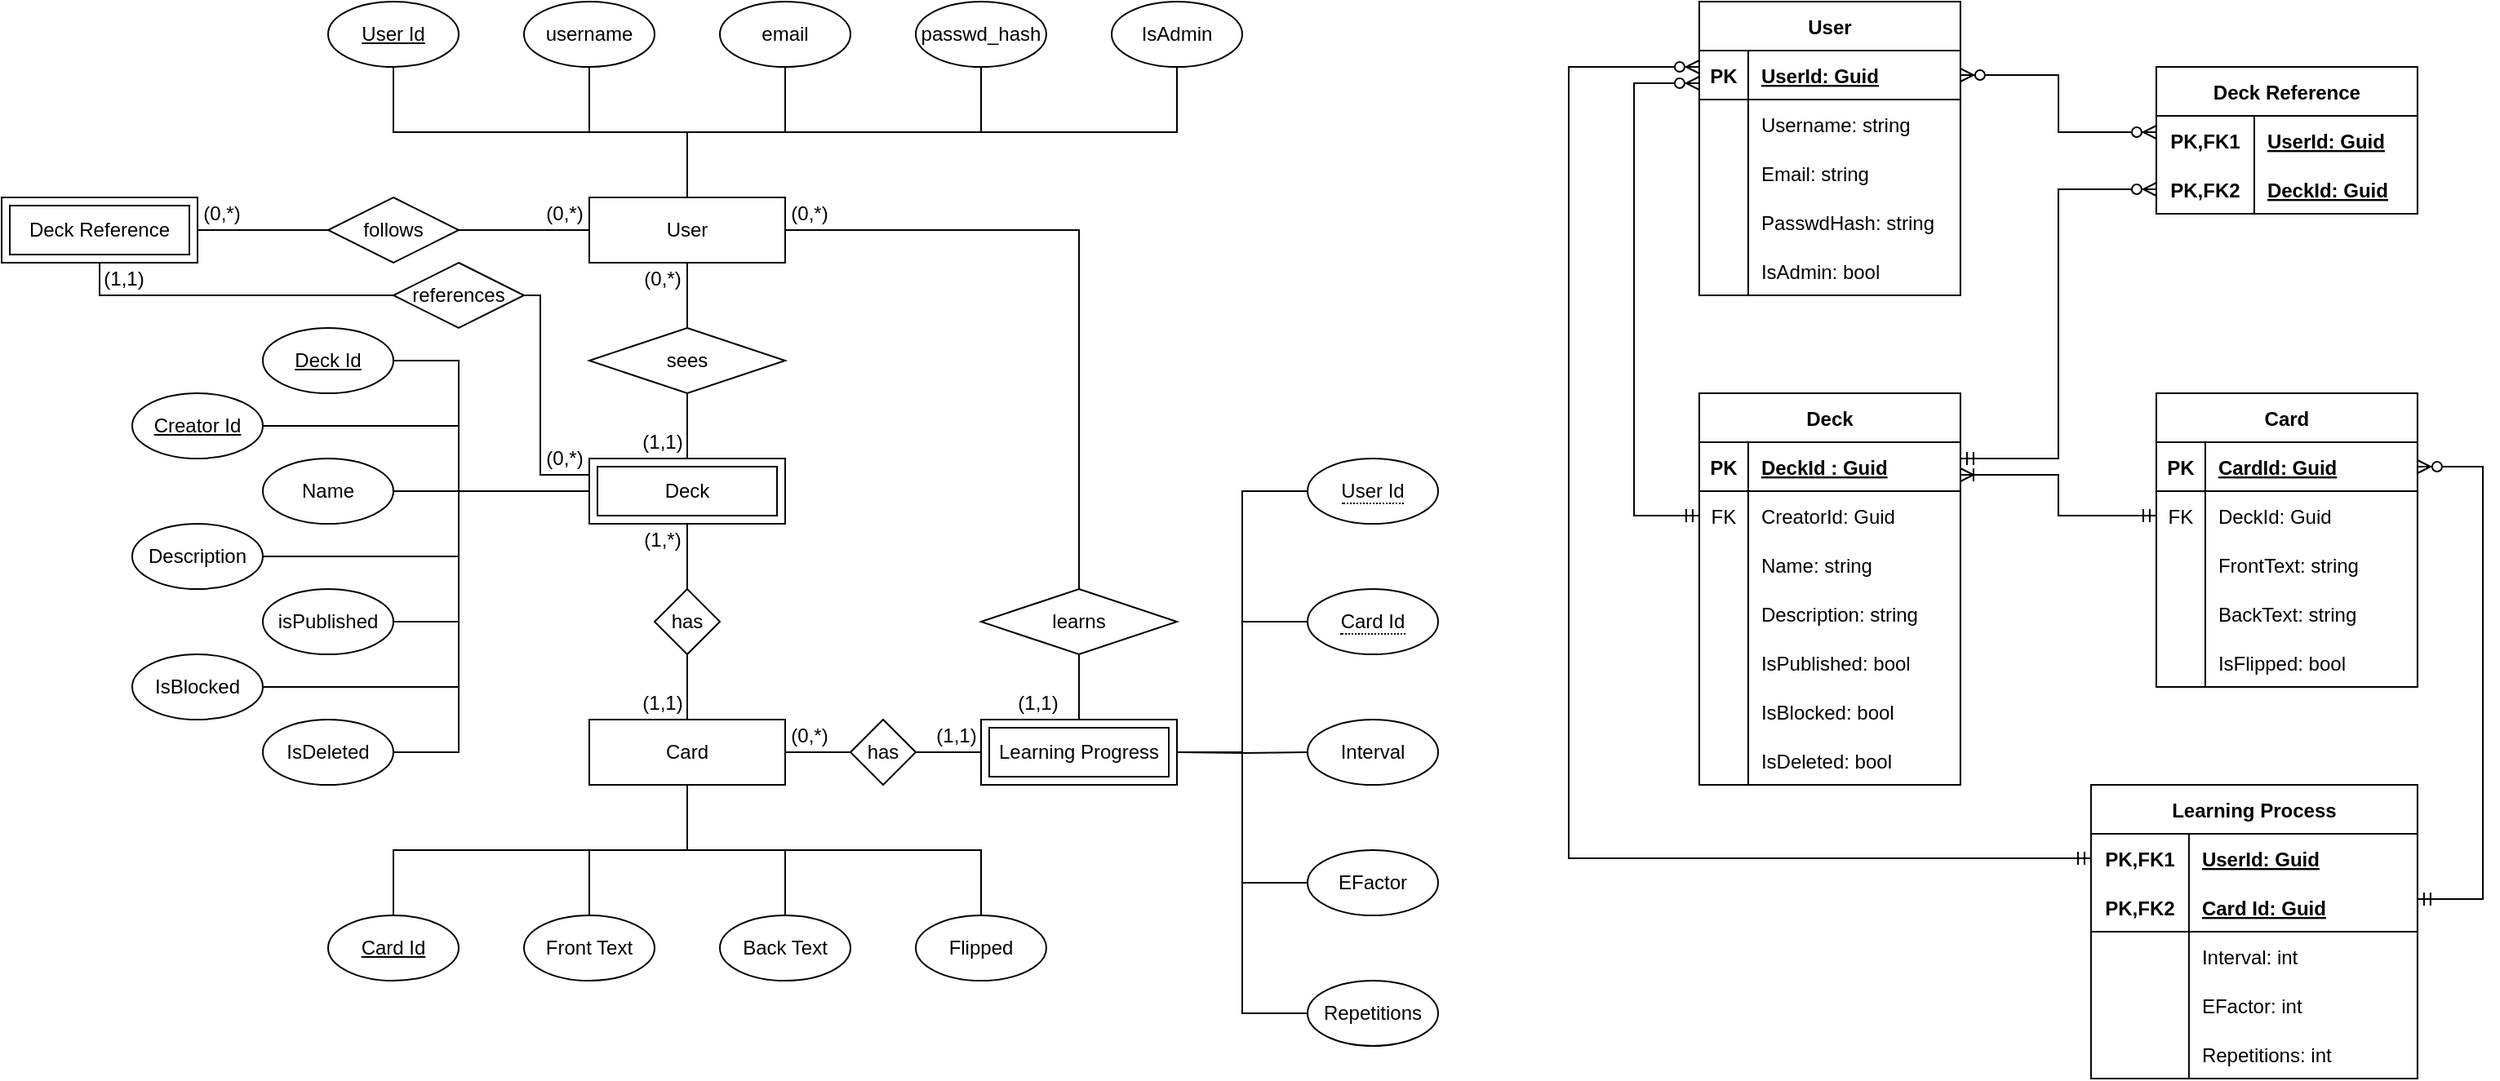 <mxfile version="20.6.0" type="device"><diagram id="tcAkkGYu1O7YQ9gtsz0S" name="Page-1"><mxGraphModel dx="1273" dy="727" grid="1" gridSize="10" guides="1" tooltips="1" connect="1" arrows="1" fold="1" page="1" pageScale="1" pageWidth="827" pageHeight="1169" math="0" shadow="0"><root><mxCell id="0"/><mxCell id="1" parent="0"/><mxCell id="dKt4ekAzlzhSQuTJ8iBE-7" style="edgeStyle=orthogonalEdgeStyle;rounded=0;orthogonalLoop=1;jettySize=auto;html=1;endArrow=none;endFill=0;" parent="1" source="dKt4ekAzlzhSQuTJ8iBE-1" target="dKt4ekAzlzhSQuTJ8iBE-3" edge="1"><mxGeometry relative="1" as="geometry"><Array as="points"><mxPoint x="460" y="120"/><mxPoint x="280" y="120"/></Array></mxGeometry></mxCell><mxCell id="dKt4ekAzlzhSQuTJ8iBE-8" style="edgeStyle=orthogonalEdgeStyle;rounded=0;orthogonalLoop=1;jettySize=auto;html=1;endArrow=none;endFill=0;" parent="1" source="dKt4ekAzlzhSQuTJ8iBE-1" target="dKt4ekAzlzhSQuTJ8iBE-4" edge="1"><mxGeometry relative="1" as="geometry"/></mxCell><mxCell id="dKt4ekAzlzhSQuTJ8iBE-9" style="edgeStyle=orthogonalEdgeStyle;rounded=0;orthogonalLoop=1;jettySize=auto;html=1;endArrow=none;endFill=0;" parent="1" source="dKt4ekAzlzhSQuTJ8iBE-1" target="dKt4ekAzlzhSQuTJ8iBE-5" edge="1"><mxGeometry relative="1" as="geometry"/></mxCell><mxCell id="dKt4ekAzlzhSQuTJ8iBE-10" style="edgeStyle=orthogonalEdgeStyle;rounded=0;orthogonalLoop=1;jettySize=auto;html=1;endArrow=none;endFill=0;" parent="1" source="dKt4ekAzlzhSQuTJ8iBE-1" target="dKt4ekAzlzhSQuTJ8iBE-6" edge="1"><mxGeometry relative="1" as="geometry"><Array as="points"><mxPoint x="460" y="120"/><mxPoint x="640" y="120"/></Array></mxGeometry></mxCell><mxCell id="dKt4ekAzlzhSQuTJ8iBE-54" style="edgeStyle=orthogonalEdgeStyle;rounded=0;orthogonalLoop=1;jettySize=auto;html=1;endArrow=none;endFill=0;" parent="1" source="dKt4ekAzlzhSQuTJ8iBE-1" target="dKt4ekAzlzhSQuTJ8iBE-53" edge="1"><mxGeometry relative="1" as="geometry"><Array as="points"><mxPoint x="460" y="120"/><mxPoint x="760" y="120"/></Array></mxGeometry></mxCell><mxCell id="dKt4ekAzlzhSQuTJ8iBE-1" value="User" style="whiteSpace=wrap;html=1;align=center;" parent="1" vertex="1"><mxGeometry x="400" y="160" width="120" height="40" as="geometry"/></mxCell><mxCell id="dKt4ekAzlzhSQuTJ8iBE-69" style="edgeStyle=orthogonalEdgeStyle;rounded=0;orthogonalLoop=1;jettySize=auto;html=1;endArrow=none;endFill=0;" parent="1" source="dKt4ekAzlzhSQuTJ8iBE-2" target="dKt4ekAzlzhSQuTJ8iBE-67" edge="1"><mxGeometry relative="1" as="geometry"/></mxCell><mxCell id="t_s9UecbeyjKKM8-hX2X-9" style="edgeStyle=orthogonalEdgeStyle;rounded=0;orthogonalLoop=1;jettySize=auto;html=1;endArrow=none;endFill=0;" edge="1" parent="1" source="dKt4ekAzlzhSQuTJ8iBE-2" target="dKt4ekAzlzhSQuTJ8iBE-19"><mxGeometry relative="1" as="geometry"><Array as="points"><mxPoint x="320" y="340"/><mxPoint x="320" y="260"/></Array></mxGeometry></mxCell><mxCell id="t_s9UecbeyjKKM8-hX2X-10" style="edgeStyle=orthogonalEdgeStyle;rounded=0;orthogonalLoop=1;jettySize=auto;html=1;endArrow=none;endFill=0;" edge="1" parent="1" source="dKt4ekAzlzhSQuTJ8iBE-2" target="t_s9UecbeyjKKM8-hX2X-1"><mxGeometry relative="1" as="geometry"><Array as="points"><mxPoint x="320" y="340"/><mxPoint x="320" y="300"/></Array></mxGeometry></mxCell><mxCell id="t_s9UecbeyjKKM8-hX2X-11" style="edgeStyle=orthogonalEdgeStyle;rounded=0;orthogonalLoop=1;jettySize=auto;html=1;endArrow=none;endFill=0;" edge="1" parent="1" source="dKt4ekAzlzhSQuTJ8iBE-2" target="dKt4ekAzlzhSQuTJ8iBE-20"><mxGeometry relative="1" as="geometry"/></mxCell><mxCell id="t_s9UecbeyjKKM8-hX2X-12" style="edgeStyle=orthogonalEdgeStyle;rounded=0;orthogonalLoop=1;jettySize=auto;html=1;endArrow=none;endFill=0;" edge="1" parent="1" source="dKt4ekAzlzhSQuTJ8iBE-2" target="dKt4ekAzlzhSQuTJ8iBE-21"><mxGeometry relative="1" as="geometry"><Array as="points"><mxPoint x="320" y="340"/><mxPoint x="320" y="380"/></Array></mxGeometry></mxCell><mxCell id="t_s9UecbeyjKKM8-hX2X-13" style="edgeStyle=orthogonalEdgeStyle;rounded=0;orthogonalLoop=1;jettySize=auto;html=1;endArrow=none;endFill=0;" edge="1" parent="1" source="dKt4ekAzlzhSQuTJ8iBE-2" target="dKt4ekAzlzhSQuTJ8iBE-56"><mxGeometry relative="1" as="geometry"><Array as="points"><mxPoint x="320" y="340"/><mxPoint x="320" y="420"/></Array></mxGeometry></mxCell><mxCell id="t_s9UecbeyjKKM8-hX2X-14" style="edgeStyle=orthogonalEdgeStyle;rounded=0;orthogonalLoop=1;jettySize=auto;html=1;endArrow=none;endFill=0;" edge="1" parent="1" source="dKt4ekAzlzhSQuTJ8iBE-2" target="raeQXTFSqT2g20ObODjO-2"><mxGeometry relative="1" as="geometry"><Array as="points"><mxPoint x="320" y="340"/><mxPoint x="320" y="500"/></Array></mxGeometry></mxCell><mxCell id="t_s9UecbeyjKKM8-hX2X-15" style="edgeStyle=orthogonalEdgeStyle;rounded=0;orthogonalLoop=1;jettySize=auto;html=1;endArrow=none;endFill=0;" edge="1" parent="1" source="dKt4ekAzlzhSQuTJ8iBE-2" target="dKt4ekAzlzhSQuTJ8iBE-78"><mxGeometry relative="1" as="geometry"><Array as="points"><mxPoint x="320" y="340"/><mxPoint x="320" y="460"/></Array></mxGeometry></mxCell><mxCell id="t_s9UecbeyjKKM8-hX2X-18" style="rounded=0;orthogonalLoop=1;jettySize=auto;html=1;endArrow=none;endFill=0;" edge="1" parent="1" source="dKt4ekAzlzhSQuTJ8iBE-2" target="t_s9UecbeyjKKM8-hX2X-16"><mxGeometry relative="1" as="geometry"><Array as="points"><mxPoint x="400" y="330"/><mxPoint x="370" y="330"/><mxPoint x="370" y="220"/><mxPoint x="360" y="220"/></Array></mxGeometry></mxCell><mxCell id="dKt4ekAzlzhSQuTJ8iBE-2" value="Deck" style="shape=ext;margin=3;double=1;whiteSpace=wrap;html=1;align=center;" parent="1" vertex="1"><mxGeometry x="400" y="320" width="120" height="40" as="geometry"/></mxCell><mxCell id="dKt4ekAzlzhSQuTJ8iBE-3" value="User Id" style="ellipse;whiteSpace=wrap;html=1;align=center;fontStyle=4;" parent="1" vertex="1"><mxGeometry x="240" y="40" width="80" height="40" as="geometry"/></mxCell><mxCell id="dKt4ekAzlzhSQuTJ8iBE-4" value="username" style="ellipse;whiteSpace=wrap;html=1;align=center;" parent="1" vertex="1"><mxGeometry x="360" y="40" width="80" height="40" as="geometry"/></mxCell><mxCell id="dKt4ekAzlzhSQuTJ8iBE-5" value="email" style="ellipse;whiteSpace=wrap;html=1;align=center;" parent="1" vertex="1"><mxGeometry x="480" y="40" width="80" height="40" as="geometry"/></mxCell><mxCell id="dKt4ekAzlzhSQuTJ8iBE-6" value="passwd_hash" style="ellipse;whiteSpace=wrap;html=1;align=center;" parent="1" vertex="1"><mxGeometry x="600" y="40" width="80" height="40" as="geometry"/></mxCell><mxCell id="dKt4ekAzlzhSQuTJ8iBE-12" value="(0,*)" style="text;html=1;strokeColor=none;fillColor=none;align=center;verticalAlign=middle;whiteSpace=wrap;rounded=0;" parent="1" vertex="1"><mxGeometry x="430" y="200" width="30" height="20" as="geometry"/></mxCell><mxCell id="dKt4ekAzlzhSQuTJ8iBE-13" value="(1,1)" style="text;html=1;strokeColor=none;fillColor=none;align=center;verticalAlign=middle;whiteSpace=wrap;rounded=0;" parent="1" vertex="1"><mxGeometry x="430" y="300" width="30" height="20" as="geometry"/></mxCell><mxCell id="dKt4ekAzlzhSQuTJ8iBE-34" style="edgeStyle=orthogonalEdgeStyle;rounded=0;orthogonalLoop=1;jettySize=auto;html=1;endArrow=none;endFill=0;" parent="1" source="dKt4ekAzlzhSQuTJ8iBE-14" target="dKt4ekAzlzhSQuTJ8iBE-33" edge="1"><mxGeometry relative="1" as="geometry"><Array as="points"><mxPoint x="460" y="560"/><mxPoint x="280" y="560"/></Array></mxGeometry></mxCell><mxCell id="dKt4ekAzlzhSQuTJ8iBE-38" style="edgeStyle=orthogonalEdgeStyle;rounded=0;orthogonalLoop=1;jettySize=auto;html=1;endArrow=none;endFill=0;" parent="1" source="dKt4ekAzlzhSQuTJ8iBE-14" target="dKt4ekAzlzhSQuTJ8iBE-35" edge="1"><mxGeometry relative="1" as="geometry"/></mxCell><mxCell id="dKt4ekAzlzhSQuTJ8iBE-39" style="edgeStyle=orthogonalEdgeStyle;rounded=0;orthogonalLoop=1;jettySize=auto;html=1;endArrow=none;endFill=0;" parent="1" source="dKt4ekAzlzhSQuTJ8iBE-14" target="dKt4ekAzlzhSQuTJ8iBE-36" edge="1"><mxGeometry relative="1" as="geometry"/></mxCell><mxCell id="dKt4ekAzlzhSQuTJ8iBE-40" style="edgeStyle=orthogonalEdgeStyle;rounded=0;orthogonalLoop=1;jettySize=auto;html=1;endArrow=none;endFill=0;" parent="1" source="dKt4ekAzlzhSQuTJ8iBE-14" target="dKt4ekAzlzhSQuTJ8iBE-37" edge="1"><mxGeometry relative="1" as="geometry"><Array as="points"><mxPoint x="460" y="560"/><mxPoint x="640" y="560"/></Array></mxGeometry></mxCell><mxCell id="dKt4ekAzlzhSQuTJ8iBE-68" style="edgeStyle=orthogonalEdgeStyle;rounded=0;orthogonalLoop=1;jettySize=auto;html=1;endArrow=none;endFill=0;" parent="1" source="dKt4ekAzlzhSQuTJ8iBE-14" target="dKt4ekAzlzhSQuTJ8iBE-67" edge="1"><mxGeometry relative="1" as="geometry"/></mxCell><mxCell id="dKt4ekAzlzhSQuTJ8iBE-14" value="Card" style="whiteSpace=wrap;html=1;align=center;" parent="1" vertex="1"><mxGeometry x="400" y="480" width="120" height="40" as="geometry"/></mxCell><mxCell id="dKt4ekAzlzhSQuTJ8iBE-17" value="(1,1)" style="text;html=1;strokeColor=none;fillColor=none;align=center;verticalAlign=middle;whiteSpace=wrap;rounded=0;" parent="1" vertex="1"><mxGeometry x="430" y="460" width="30" height="20" as="geometry"/></mxCell><mxCell id="dKt4ekAzlzhSQuTJ8iBE-18" value="(1,*)" style="text;html=1;strokeColor=none;fillColor=none;align=center;verticalAlign=middle;whiteSpace=wrap;rounded=0;" parent="1" vertex="1"><mxGeometry x="430" y="360" width="30" height="20" as="geometry"/></mxCell><mxCell id="dKt4ekAzlzhSQuTJ8iBE-19" value="Deck Id" style="ellipse;whiteSpace=wrap;html=1;align=center;fontStyle=4;" parent="1" vertex="1"><mxGeometry x="200" y="240" width="80" height="40" as="geometry"/></mxCell><mxCell id="dKt4ekAzlzhSQuTJ8iBE-20" value="Name" style="ellipse;whiteSpace=wrap;html=1;align=center;" parent="1" vertex="1"><mxGeometry x="200" y="320" width="80" height="40" as="geometry"/></mxCell><mxCell id="dKt4ekAzlzhSQuTJ8iBE-21" value="Description" style="ellipse;whiteSpace=wrap;html=1;align=center;" parent="1" vertex="1"><mxGeometry x="120" y="360" width="80" height="40" as="geometry"/></mxCell><mxCell id="dKt4ekAzlzhSQuTJ8iBE-48" style="edgeStyle=orthogonalEdgeStyle;rounded=0;orthogonalLoop=1;jettySize=auto;html=1;endArrow=none;endFill=0;" parent="1" target="dKt4ekAzlzhSQuTJ8iBE-47" edge="1"><mxGeometry relative="1" as="geometry"><Array as="points"><mxPoint x="800" y="500"/><mxPoint x="800" y="660"/></Array><mxPoint x="760" y="500" as="sourcePoint"/></mxGeometry></mxCell><mxCell id="dKt4ekAzlzhSQuTJ8iBE-49" style="edgeStyle=orthogonalEdgeStyle;rounded=0;orthogonalLoop=1;jettySize=auto;html=1;endArrow=none;endFill=0;" parent="1" target="dKt4ekAzlzhSQuTJ8iBE-46" edge="1"><mxGeometry relative="1" as="geometry"><Array as="points"><mxPoint x="800" y="500"/><mxPoint x="800" y="580"/></Array><mxPoint x="760" y="500" as="sourcePoint"/></mxGeometry></mxCell><mxCell id="dKt4ekAzlzhSQuTJ8iBE-50" style="edgeStyle=orthogonalEdgeStyle;rounded=0;orthogonalLoop=1;jettySize=auto;html=1;endArrow=none;endFill=0;" parent="1" target="dKt4ekAzlzhSQuTJ8iBE-45" edge="1"><mxGeometry relative="1" as="geometry"><mxPoint x="760" y="500" as="sourcePoint"/></mxGeometry></mxCell><mxCell id="dKt4ekAzlzhSQuTJ8iBE-51" style="edgeStyle=orthogonalEdgeStyle;rounded=0;orthogonalLoop=1;jettySize=auto;html=1;endArrow=none;endFill=0;" parent="1" target="dKt4ekAzlzhSQuTJ8iBE-44" edge="1"><mxGeometry relative="1" as="geometry"><Array as="points"><mxPoint x="800" y="500"/><mxPoint x="800" y="420"/></Array><mxPoint x="760" y="500" as="sourcePoint"/></mxGeometry></mxCell><mxCell id="dKt4ekAzlzhSQuTJ8iBE-52" style="edgeStyle=orthogonalEdgeStyle;rounded=0;orthogonalLoop=1;jettySize=auto;html=1;endArrow=none;endFill=0;" parent="1" source="dKt4ekAzlzhSQuTJ8iBE-27" target="dKt4ekAzlzhSQuTJ8iBE-43" edge="1"><mxGeometry relative="1" as="geometry"><Array as="points"><mxPoint x="800" y="500"/><mxPoint x="800" y="340"/></Array><mxPoint x="760" y="500" as="sourcePoint"/></mxGeometry></mxCell><mxCell id="dKt4ekAzlzhSQuTJ8iBE-87" style="edgeStyle=orthogonalEdgeStyle;rounded=0;orthogonalLoop=1;jettySize=auto;html=1;fontSize=9;endArrow=none;endFill=0;" parent="1" source="dKt4ekAzlzhSQuTJ8iBE-27" target="dKt4ekAzlzhSQuTJ8iBE-86" edge="1"><mxGeometry relative="1" as="geometry"/></mxCell><mxCell id="dKt4ekAzlzhSQuTJ8iBE-27" value="Learning Progress" style="shape=ext;margin=3;double=1;whiteSpace=wrap;html=1;align=center;" parent="1" vertex="1"><mxGeometry x="640" y="480" width="120" height="40" as="geometry"/></mxCell><mxCell id="dKt4ekAzlzhSQuTJ8iBE-30" value="(0,*)" style="text;html=1;strokeColor=none;fillColor=none;align=center;verticalAlign=middle;whiteSpace=wrap;rounded=0;" parent="1" vertex="1"><mxGeometry x="520" y="480" width="30" height="20" as="geometry"/></mxCell><mxCell id="dKt4ekAzlzhSQuTJ8iBE-32" value="(1,1)" style="text;html=1;strokeColor=none;fillColor=none;align=center;verticalAlign=middle;whiteSpace=wrap;rounded=0;" parent="1" vertex="1"><mxGeometry x="610" y="480" width="30" height="20" as="geometry"/></mxCell><mxCell id="dKt4ekAzlzhSQuTJ8iBE-33" value="Card Id" style="ellipse;whiteSpace=wrap;html=1;align=center;fontStyle=4;" parent="1" vertex="1"><mxGeometry x="240" y="600" width="80" height="40" as="geometry"/></mxCell><mxCell id="dKt4ekAzlzhSQuTJ8iBE-35" value="Front Text" style="ellipse;whiteSpace=wrap;html=1;align=center;" parent="1" vertex="1"><mxGeometry x="360" y="600" width="80" height="40" as="geometry"/></mxCell><mxCell id="dKt4ekAzlzhSQuTJ8iBE-36" value="Back Text" style="ellipse;whiteSpace=wrap;html=1;align=center;" parent="1" vertex="1"><mxGeometry x="480" y="600" width="80" height="40" as="geometry"/></mxCell><mxCell id="dKt4ekAzlzhSQuTJ8iBE-37" value="Flipped" style="ellipse;whiteSpace=wrap;html=1;align=center;" parent="1" vertex="1"><mxGeometry x="600" y="600" width="80" height="40" as="geometry"/></mxCell><mxCell id="dKt4ekAzlzhSQuTJ8iBE-43" value="&lt;span style=&quot;border-bottom: 1px dotted&quot;&gt;User Id&lt;/span&gt;" style="ellipse;whiteSpace=wrap;html=1;align=center;" parent="1" vertex="1"><mxGeometry x="840" y="320" width="80" height="40" as="geometry"/></mxCell><mxCell id="dKt4ekAzlzhSQuTJ8iBE-44" value="&lt;span style=&quot;border-bottom: 1px dotted&quot;&gt;Card Id&lt;/span&gt;" style="ellipse;whiteSpace=wrap;html=1;align=center;" parent="1" vertex="1"><mxGeometry x="840" y="400" width="80" height="40" as="geometry"/></mxCell><mxCell id="dKt4ekAzlzhSQuTJ8iBE-45" value="Interval" style="ellipse;whiteSpace=wrap;html=1;align=center;" parent="1" vertex="1"><mxGeometry x="840" y="480" width="80" height="40" as="geometry"/></mxCell><mxCell id="dKt4ekAzlzhSQuTJ8iBE-46" value="EFactor" style="ellipse;whiteSpace=wrap;html=1;align=center;" parent="1" vertex="1"><mxGeometry x="840" y="560" width="80" height="40" as="geometry"/></mxCell><mxCell id="dKt4ekAzlzhSQuTJ8iBE-47" value="Repetitions" style="ellipse;whiteSpace=wrap;html=1;align=center;" parent="1" vertex="1"><mxGeometry x="840" y="640" width="80" height="40" as="geometry"/></mxCell><mxCell id="dKt4ekAzlzhSQuTJ8iBE-53" value="IsAdmin" style="ellipse;whiteSpace=wrap;html=1;align=center;" parent="1" vertex="1"><mxGeometry x="720" y="40" width="80" height="40" as="geometry"/></mxCell><mxCell id="dKt4ekAzlzhSQuTJ8iBE-56" value="isPublished" style="ellipse;whiteSpace=wrap;html=1;align=center;" parent="1" vertex="1"><mxGeometry x="200" y="400" width="80" height="40" as="geometry"/></mxCell><mxCell id="dKt4ekAzlzhSQuTJ8iBE-67" value="has" style="shape=rhombus;perimeter=rhombusPerimeter;whiteSpace=wrap;html=1;align=center;" parent="1" vertex="1"><mxGeometry x="440" y="400" width="40" height="40" as="geometry"/></mxCell><mxCell id="dKt4ekAzlzhSQuTJ8iBE-72" style="edgeStyle=orthogonalEdgeStyle;rounded=0;orthogonalLoop=1;jettySize=auto;html=1;endArrow=none;endFill=0;" parent="1" source="dKt4ekAzlzhSQuTJ8iBE-1" target="dKt4ekAzlzhSQuTJ8iBE-74" edge="1"><mxGeometry relative="1" as="geometry"><mxPoint x="460" y="200" as="sourcePoint"/></mxGeometry></mxCell><mxCell id="dKt4ekAzlzhSQuTJ8iBE-73" style="edgeStyle=orthogonalEdgeStyle;rounded=0;orthogonalLoop=1;jettySize=auto;html=1;endArrow=none;endFill=0;" parent="1" source="dKt4ekAzlzhSQuTJ8iBE-2" target="dKt4ekAzlzhSQuTJ8iBE-74" edge="1"><mxGeometry relative="1" as="geometry"><mxPoint x="460" y="320" as="sourcePoint"/></mxGeometry></mxCell><mxCell id="dKt4ekAzlzhSQuTJ8iBE-74" value="sees" style="shape=rhombus;perimeter=rhombusPerimeter;whiteSpace=wrap;html=1;align=center;" parent="1" vertex="1"><mxGeometry x="400" y="240" width="120" height="40" as="geometry"/></mxCell><mxCell id="dKt4ekAzlzhSQuTJ8iBE-76" style="edgeStyle=orthogonalEdgeStyle;rounded=0;orthogonalLoop=1;jettySize=auto;html=1;endArrow=none;endFill=0;" parent="1" source="dKt4ekAzlzhSQuTJ8iBE-75" target="dKt4ekAzlzhSQuTJ8iBE-27" edge="1"><mxGeometry relative="1" as="geometry"/></mxCell><mxCell id="dKt4ekAzlzhSQuTJ8iBE-77" style="edgeStyle=orthogonalEdgeStyle;rounded=0;orthogonalLoop=1;jettySize=auto;html=1;endArrow=none;endFill=0;" parent="1" source="dKt4ekAzlzhSQuTJ8iBE-75" target="dKt4ekAzlzhSQuTJ8iBE-14" edge="1"><mxGeometry relative="1" as="geometry"/></mxCell><mxCell id="t_s9UecbeyjKKM8-hX2X-163" value="" style="edgeStyle=orthogonalEdgeStyle;rounded=0;jumpStyle=arc;orthogonalLoop=1;jettySize=auto;html=1;endArrow=none;endFill=0;" edge="1" parent="1" source="dKt4ekAzlzhSQuTJ8iBE-75" target="dKt4ekAzlzhSQuTJ8iBE-14"><mxGeometry relative="1" as="geometry"/></mxCell><mxCell id="dKt4ekAzlzhSQuTJ8iBE-75" value="has" style="shape=rhombus;perimeter=rhombusPerimeter;whiteSpace=wrap;html=1;align=center;" parent="1" vertex="1"><mxGeometry x="560" y="480" width="40" height="40" as="geometry"/></mxCell><mxCell id="dKt4ekAzlzhSQuTJ8iBE-78" value="IsBlocked" style="ellipse;whiteSpace=wrap;html=1;align=center;" parent="1" vertex="1"><mxGeometry x="120" y="440" width="80" height="40" as="geometry"/></mxCell><mxCell id="dKt4ekAzlzhSQuTJ8iBE-88" style="edgeStyle=orthogonalEdgeStyle;rounded=0;orthogonalLoop=1;jettySize=auto;html=1;fontSize=9;endArrow=none;endFill=0;" parent="1" source="dKt4ekAzlzhSQuTJ8iBE-86" target="dKt4ekAzlzhSQuTJ8iBE-1" edge="1"><mxGeometry relative="1" as="geometry"><Array as="points"><mxPoint x="700" y="180"/></Array></mxGeometry></mxCell><mxCell id="dKt4ekAzlzhSQuTJ8iBE-86" value="learns" style="shape=rhombus;perimeter=rhombusPerimeter;whiteSpace=wrap;html=1;align=center;" parent="1" vertex="1"><mxGeometry x="640" y="400" width="120" height="40" as="geometry"/></mxCell><mxCell id="dKt4ekAzlzhSQuTJ8iBE-89" value="(1,1)" style="text;html=1;strokeColor=none;fillColor=none;align=center;verticalAlign=middle;whiteSpace=wrap;rounded=0;" parent="1" vertex="1"><mxGeometry x="660" y="460" width="30" height="20" as="geometry"/></mxCell><mxCell id="dKt4ekAzlzhSQuTJ8iBE-90" value="(0,*)" style="text;html=1;strokeColor=none;fillColor=none;align=center;verticalAlign=middle;whiteSpace=wrap;rounded=0;" parent="1" vertex="1"><mxGeometry x="520" y="160" width="30" height="20" as="geometry"/></mxCell><mxCell id="t_s9UecbeyjKKM8-hX2X-5" style="edgeStyle=none;rounded=0;orthogonalLoop=1;jettySize=auto;html=1;endArrow=none;endFill=0;" edge="1" parent="1" source="raeQXTFSqT2g20ObODjO-4" target="t_s9UecbeyjKKM8-hX2X-4"><mxGeometry relative="1" as="geometry"/></mxCell><mxCell id="t_s9UecbeyjKKM8-hX2X-17" style="edgeStyle=orthogonalEdgeStyle;rounded=0;orthogonalLoop=1;jettySize=auto;html=1;endArrow=none;endFill=0;" edge="1" parent="1" source="raeQXTFSqT2g20ObODjO-4" target="t_s9UecbeyjKKM8-hX2X-16"><mxGeometry relative="1" as="geometry"><Array as="points"><mxPoint x="100" y="220"/></Array></mxGeometry></mxCell><mxCell id="raeQXTFSqT2g20ObODjO-4" value="Deck Reference" style="shape=ext;margin=3;double=1;whiteSpace=wrap;html=1;align=center;" parent="1" vertex="1"><mxGeometry x="40" y="160" width="120" height="40" as="geometry"/></mxCell><mxCell id="t_s9UecbeyjKKM8-hX2X-1" value="Creator Id" style="ellipse;whiteSpace=wrap;html=1;align=center;fontStyle=4;" vertex="1" parent="1"><mxGeometry x="120" y="280" width="80" height="40" as="geometry"/></mxCell><mxCell id="raeQXTFSqT2g20ObODjO-2" value="IsDeleted" style="ellipse;whiteSpace=wrap;html=1;align=center;" parent="1" vertex="1"><mxGeometry x="200" y="480" width="80" height="40" as="geometry"/></mxCell><mxCell id="t_s9UecbeyjKKM8-hX2X-6" style="edgeStyle=none;rounded=0;orthogonalLoop=1;jettySize=auto;html=1;endArrow=none;endFill=0;" edge="1" parent="1" source="t_s9UecbeyjKKM8-hX2X-4" target="dKt4ekAzlzhSQuTJ8iBE-1"><mxGeometry relative="1" as="geometry"/></mxCell><mxCell id="t_s9UecbeyjKKM8-hX2X-4" value="follows" style="shape=rhombus;perimeter=rhombusPerimeter;whiteSpace=wrap;html=1;align=center;" vertex="1" parent="1"><mxGeometry x="240" y="160" width="80" height="40" as="geometry"/></mxCell><mxCell id="t_s9UecbeyjKKM8-hX2X-7" value="(0,*)" style="text;html=1;strokeColor=none;fillColor=none;align=center;verticalAlign=middle;whiteSpace=wrap;rounded=0;" vertex="1" parent="1"><mxGeometry x="370" y="160" width="30" height="20" as="geometry"/></mxCell><mxCell id="t_s9UecbeyjKKM8-hX2X-8" value="(0,*)" style="text;html=1;strokeColor=none;fillColor=none;align=center;verticalAlign=middle;whiteSpace=wrap;rounded=0;" vertex="1" parent="1"><mxGeometry x="160" y="160" width="30" height="20" as="geometry"/></mxCell><mxCell id="t_s9UecbeyjKKM8-hX2X-16" value="references" style="shape=rhombus;perimeter=rhombusPerimeter;whiteSpace=wrap;html=1;align=center;" vertex="1" parent="1"><mxGeometry x="280" y="200" width="80" height="40" as="geometry"/></mxCell><mxCell id="t_s9UecbeyjKKM8-hX2X-20" value="(1,1)" style="text;html=1;strokeColor=none;fillColor=none;align=center;verticalAlign=middle;whiteSpace=wrap;rounded=0;" vertex="1" parent="1"><mxGeometry x="100" y="200" width="30" height="20" as="geometry"/></mxCell><mxCell id="t_s9UecbeyjKKM8-hX2X-21" value="(0,*)" style="text;html=1;strokeColor=none;fillColor=none;align=center;verticalAlign=middle;whiteSpace=wrap;rounded=0;" vertex="1" parent="1"><mxGeometry x="370" y="310" width="30" height="20" as="geometry"/></mxCell><mxCell id="t_s9UecbeyjKKM8-hX2X-23" value="User" style="shape=table;startSize=30;container=1;collapsible=1;childLayout=tableLayout;fixedRows=1;rowLines=0;fontStyle=1;align=center;resizeLast=1;" vertex="1" parent="1"><mxGeometry x="1079.95" y="40" width="160" height="180" as="geometry"/></mxCell><mxCell id="t_s9UecbeyjKKM8-hX2X-24" value="" style="shape=tableRow;horizontal=0;startSize=0;swimlaneHead=0;swimlaneBody=0;fillColor=none;collapsible=0;dropTarget=0;points=[[0,0.5],[1,0.5]];portConstraint=eastwest;top=0;left=0;right=0;bottom=1;" vertex="1" parent="t_s9UecbeyjKKM8-hX2X-23"><mxGeometry y="30" width="160" height="30" as="geometry"/></mxCell><mxCell id="t_s9UecbeyjKKM8-hX2X-25" value="PK" style="shape=partialRectangle;connectable=0;fillColor=none;top=0;left=0;bottom=0;right=0;fontStyle=1;overflow=hidden;" vertex="1" parent="t_s9UecbeyjKKM8-hX2X-24"><mxGeometry width="30" height="30" as="geometry"><mxRectangle width="30" height="30" as="alternateBounds"/></mxGeometry></mxCell><mxCell id="t_s9UecbeyjKKM8-hX2X-26" value="UserId: Guid" style="shape=partialRectangle;connectable=0;fillColor=none;top=0;left=0;bottom=0;right=0;align=left;spacingLeft=6;fontStyle=5;overflow=hidden;" vertex="1" parent="t_s9UecbeyjKKM8-hX2X-24"><mxGeometry x="30" width="130" height="30" as="geometry"><mxRectangle width="130" height="30" as="alternateBounds"/></mxGeometry></mxCell><mxCell id="t_s9UecbeyjKKM8-hX2X-27" value="" style="shape=tableRow;horizontal=0;startSize=0;swimlaneHead=0;swimlaneBody=0;fillColor=none;collapsible=0;dropTarget=0;points=[[0,0.5],[1,0.5]];portConstraint=eastwest;top=0;left=0;right=0;bottom=0;" vertex="1" parent="t_s9UecbeyjKKM8-hX2X-23"><mxGeometry y="60" width="160" height="30" as="geometry"/></mxCell><mxCell id="t_s9UecbeyjKKM8-hX2X-28" value="" style="shape=partialRectangle;connectable=0;fillColor=none;top=0;left=0;bottom=0;right=0;editable=1;overflow=hidden;" vertex="1" parent="t_s9UecbeyjKKM8-hX2X-27"><mxGeometry width="30" height="30" as="geometry"><mxRectangle width="30" height="30" as="alternateBounds"/></mxGeometry></mxCell><mxCell id="t_s9UecbeyjKKM8-hX2X-29" value="Username: string" style="shape=partialRectangle;connectable=0;fillColor=none;top=0;left=0;bottom=0;right=0;align=left;spacingLeft=6;overflow=hidden;" vertex="1" parent="t_s9UecbeyjKKM8-hX2X-27"><mxGeometry x="30" width="130" height="30" as="geometry"><mxRectangle width="130" height="30" as="alternateBounds"/></mxGeometry></mxCell><mxCell id="t_s9UecbeyjKKM8-hX2X-30" value="" style="shape=tableRow;horizontal=0;startSize=0;swimlaneHead=0;swimlaneBody=0;fillColor=none;collapsible=0;dropTarget=0;points=[[0,0.5],[1,0.5]];portConstraint=eastwest;top=0;left=0;right=0;bottom=0;" vertex="1" parent="t_s9UecbeyjKKM8-hX2X-23"><mxGeometry y="90" width="160" height="30" as="geometry"/></mxCell><mxCell id="t_s9UecbeyjKKM8-hX2X-31" value="" style="shape=partialRectangle;connectable=0;fillColor=none;top=0;left=0;bottom=0;right=0;editable=1;overflow=hidden;" vertex="1" parent="t_s9UecbeyjKKM8-hX2X-30"><mxGeometry width="30" height="30" as="geometry"><mxRectangle width="30" height="30" as="alternateBounds"/></mxGeometry></mxCell><mxCell id="t_s9UecbeyjKKM8-hX2X-32" value="Email: string" style="shape=partialRectangle;connectable=0;fillColor=none;top=0;left=0;bottom=0;right=0;align=left;spacingLeft=6;overflow=hidden;" vertex="1" parent="t_s9UecbeyjKKM8-hX2X-30"><mxGeometry x="30" width="130" height="30" as="geometry"><mxRectangle width="130" height="30" as="alternateBounds"/></mxGeometry></mxCell><mxCell id="t_s9UecbeyjKKM8-hX2X-33" value="" style="shape=tableRow;horizontal=0;startSize=0;swimlaneHead=0;swimlaneBody=0;fillColor=none;collapsible=0;dropTarget=0;points=[[0,0.5],[1,0.5]];portConstraint=eastwest;top=0;left=0;right=0;bottom=0;" vertex="1" parent="t_s9UecbeyjKKM8-hX2X-23"><mxGeometry y="120" width="160" height="30" as="geometry"/></mxCell><mxCell id="t_s9UecbeyjKKM8-hX2X-34" value="" style="shape=partialRectangle;connectable=0;fillColor=none;top=0;left=0;bottom=0;right=0;editable=1;overflow=hidden;" vertex="1" parent="t_s9UecbeyjKKM8-hX2X-33"><mxGeometry width="30" height="30" as="geometry"><mxRectangle width="30" height="30" as="alternateBounds"/></mxGeometry></mxCell><mxCell id="t_s9UecbeyjKKM8-hX2X-35" value="PasswdHash: string" style="shape=partialRectangle;connectable=0;fillColor=none;top=0;left=0;bottom=0;right=0;align=left;spacingLeft=6;overflow=hidden;" vertex="1" parent="t_s9UecbeyjKKM8-hX2X-33"><mxGeometry x="30" width="130" height="30" as="geometry"><mxRectangle width="130" height="30" as="alternateBounds"/></mxGeometry></mxCell><mxCell id="t_s9UecbeyjKKM8-hX2X-51" value="" style="shape=tableRow;horizontal=0;startSize=0;swimlaneHead=0;swimlaneBody=0;fillColor=none;collapsible=0;dropTarget=0;points=[[0,0.5],[1,0.5]];portConstraint=eastwest;top=0;left=0;right=0;bottom=0;" vertex="1" parent="t_s9UecbeyjKKM8-hX2X-23"><mxGeometry y="150" width="160" height="30" as="geometry"/></mxCell><mxCell id="t_s9UecbeyjKKM8-hX2X-52" value="" style="shape=partialRectangle;connectable=0;fillColor=none;top=0;left=0;bottom=0;right=0;editable=1;overflow=hidden;" vertex="1" parent="t_s9UecbeyjKKM8-hX2X-51"><mxGeometry width="30" height="30" as="geometry"><mxRectangle width="30" height="30" as="alternateBounds"/></mxGeometry></mxCell><mxCell id="t_s9UecbeyjKKM8-hX2X-53" value="IsAdmin: bool" style="shape=partialRectangle;connectable=0;fillColor=none;top=0;left=0;bottom=0;right=0;align=left;spacingLeft=6;overflow=hidden;" vertex="1" parent="t_s9UecbeyjKKM8-hX2X-51"><mxGeometry x="30" width="130" height="30" as="geometry"><mxRectangle width="130" height="30" as="alternateBounds"/></mxGeometry></mxCell><mxCell id="t_s9UecbeyjKKM8-hX2X-54" value="Deck" style="shape=table;startSize=30;container=1;collapsible=1;childLayout=tableLayout;fixedRows=1;rowLines=0;fontStyle=1;align=center;resizeLast=1;" vertex="1" parent="1"><mxGeometry x="1079.95" y="280" width="160" height="240" as="geometry"/></mxCell><mxCell id="t_s9UecbeyjKKM8-hX2X-55" value="" style="shape=tableRow;horizontal=0;startSize=0;swimlaneHead=0;swimlaneBody=0;fillColor=none;collapsible=0;dropTarget=0;points=[[0,0.5],[1,0.5]];portConstraint=eastwest;top=0;left=0;right=0;bottom=1;" vertex="1" parent="t_s9UecbeyjKKM8-hX2X-54"><mxGeometry y="30" width="160" height="30" as="geometry"/></mxCell><mxCell id="t_s9UecbeyjKKM8-hX2X-56" value="PK" style="shape=partialRectangle;connectable=0;fillColor=none;top=0;left=0;bottom=0;right=0;fontStyle=1;overflow=hidden;" vertex="1" parent="t_s9UecbeyjKKM8-hX2X-55"><mxGeometry width="30" height="30" as="geometry"><mxRectangle width="30" height="30" as="alternateBounds"/></mxGeometry></mxCell><mxCell id="t_s9UecbeyjKKM8-hX2X-57" value="DeckId : Guid" style="shape=partialRectangle;connectable=0;fillColor=none;top=0;left=0;bottom=0;right=0;align=left;spacingLeft=6;fontStyle=5;overflow=hidden;" vertex="1" parent="t_s9UecbeyjKKM8-hX2X-55"><mxGeometry x="30" width="130" height="30" as="geometry"><mxRectangle width="130" height="30" as="alternateBounds"/></mxGeometry></mxCell><mxCell id="t_s9UecbeyjKKM8-hX2X-71" value="" style="shape=tableRow;horizontal=0;startSize=0;swimlaneHead=0;swimlaneBody=0;fillColor=none;collapsible=0;dropTarget=0;points=[[0,0.5],[1,0.5]];portConstraint=eastwest;top=0;left=0;right=0;bottom=0;" vertex="1" parent="t_s9UecbeyjKKM8-hX2X-54"><mxGeometry y="60" width="160" height="30" as="geometry"/></mxCell><mxCell id="t_s9UecbeyjKKM8-hX2X-72" value="FK" style="shape=partialRectangle;connectable=0;fillColor=none;top=0;left=0;bottom=0;right=0;fontStyle=0;overflow=hidden;" vertex="1" parent="t_s9UecbeyjKKM8-hX2X-71"><mxGeometry width="30" height="30" as="geometry"><mxRectangle width="30" height="30" as="alternateBounds"/></mxGeometry></mxCell><mxCell id="t_s9UecbeyjKKM8-hX2X-73" value="CreatorId: Guid" style="shape=partialRectangle;connectable=0;fillColor=none;top=0;left=0;bottom=0;right=0;align=left;spacingLeft=6;fontStyle=0;overflow=hidden;" vertex="1" parent="t_s9UecbeyjKKM8-hX2X-71"><mxGeometry x="30" width="130" height="30" as="geometry"><mxRectangle width="130" height="30" as="alternateBounds"/></mxGeometry></mxCell><mxCell id="t_s9UecbeyjKKM8-hX2X-58" value="" style="shape=tableRow;horizontal=0;startSize=0;swimlaneHead=0;swimlaneBody=0;fillColor=none;collapsible=0;dropTarget=0;points=[[0,0.5],[1,0.5]];portConstraint=eastwest;top=0;left=0;right=0;bottom=0;" vertex="1" parent="t_s9UecbeyjKKM8-hX2X-54"><mxGeometry y="90" width="160" height="30" as="geometry"/></mxCell><mxCell id="t_s9UecbeyjKKM8-hX2X-59" value="" style="shape=partialRectangle;connectable=0;fillColor=none;top=0;left=0;bottom=0;right=0;editable=1;overflow=hidden;" vertex="1" parent="t_s9UecbeyjKKM8-hX2X-58"><mxGeometry width="30" height="30" as="geometry"><mxRectangle width="30" height="30" as="alternateBounds"/></mxGeometry></mxCell><mxCell id="t_s9UecbeyjKKM8-hX2X-60" value="Name: string" style="shape=partialRectangle;connectable=0;fillColor=none;top=0;left=0;bottom=0;right=0;align=left;spacingLeft=6;overflow=hidden;" vertex="1" parent="t_s9UecbeyjKKM8-hX2X-58"><mxGeometry x="30" width="130" height="30" as="geometry"><mxRectangle width="130" height="30" as="alternateBounds"/></mxGeometry></mxCell><mxCell id="t_s9UecbeyjKKM8-hX2X-61" value="" style="shape=tableRow;horizontal=0;startSize=0;swimlaneHead=0;swimlaneBody=0;fillColor=none;collapsible=0;dropTarget=0;points=[[0,0.5],[1,0.5]];portConstraint=eastwest;top=0;left=0;right=0;bottom=0;" vertex="1" parent="t_s9UecbeyjKKM8-hX2X-54"><mxGeometry y="120" width="160" height="30" as="geometry"/></mxCell><mxCell id="t_s9UecbeyjKKM8-hX2X-62" value="" style="shape=partialRectangle;connectable=0;fillColor=none;top=0;left=0;bottom=0;right=0;editable=1;overflow=hidden;" vertex="1" parent="t_s9UecbeyjKKM8-hX2X-61"><mxGeometry width="30" height="30" as="geometry"><mxRectangle width="30" height="30" as="alternateBounds"/></mxGeometry></mxCell><mxCell id="t_s9UecbeyjKKM8-hX2X-63" value="Description: string" style="shape=partialRectangle;connectable=0;fillColor=none;top=0;left=0;bottom=0;right=0;align=left;spacingLeft=6;overflow=hidden;" vertex="1" parent="t_s9UecbeyjKKM8-hX2X-61"><mxGeometry x="30" width="130" height="30" as="geometry"><mxRectangle width="130" height="30" as="alternateBounds"/></mxGeometry></mxCell><mxCell id="t_s9UecbeyjKKM8-hX2X-64" value="" style="shape=tableRow;horizontal=0;startSize=0;swimlaneHead=0;swimlaneBody=0;fillColor=none;collapsible=0;dropTarget=0;points=[[0,0.5],[1,0.5]];portConstraint=eastwest;top=0;left=0;right=0;bottom=0;" vertex="1" parent="t_s9UecbeyjKKM8-hX2X-54"><mxGeometry y="150" width="160" height="30" as="geometry"/></mxCell><mxCell id="t_s9UecbeyjKKM8-hX2X-65" value="" style="shape=partialRectangle;connectable=0;fillColor=none;top=0;left=0;bottom=0;right=0;editable=1;overflow=hidden;" vertex="1" parent="t_s9UecbeyjKKM8-hX2X-64"><mxGeometry width="30" height="30" as="geometry"><mxRectangle width="30" height="30" as="alternateBounds"/></mxGeometry></mxCell><mxCell id="t_s9UecbeyjKKM8-hX2X-66" value="IsPublished: bool" style="shape=partialRectangle;connectable=0;fillColor=none;top=0;left=0;bottom=0;right=0;align=left;spacingLeft=6;overflow=hidden;" vertex="1" parent="t_s9UecbeyjKKM8-hX2X-64"><mxGeometry x="30" width="130" height="30" as="geometry"><mxRectangle width="130" height="30" as="alternateBounds"/></mxGeometry></mxCell><mxCell id="t_s9UecbeyjKKM8-hX2X-76" value="" style="shape=tableRow;horizontal=0;startSize=0;swimlaneHead=0;swimlaneBody=0;fillColor=none;collapsible=0;dropTarget=0;points=[[0,0.5],[1,0.5]];portConstraint=eastwest;top=0;left=0;right=0;bottom=0;" vertex="1" parent="t_s9UecbeyjKKM8-hX2X-54"><mxGeometry y="180" width="160" height="30" as="geometry"/></mxCell><mxCell id="t_s9UecbeyjKKM8-hX2X-77" value="" style="shape=partialRectangle;connectable=0;fillColor=none;top=0;left=0;bottom=0;right=0;editable=1;overflow=hidden;" vertex="1" parent="t_s9UecbeyjKKM8-hX2X-76"><mxGeometry width="30" height="30" as="geometry"><mxRectangle width="30" height="30" as="alternateBounds"/></mxGeometry></mxCell><mxCell id="t_s9UecbeyjKKM8-hX2X-78" value="IsBlocked: bool" style="shape=partialRectangle;connectable=0;fillColor=none;top=0;left=0;bottom=0;right=0;align=left;spacingLeft=6;overflow=hidden;" vertex="1" parent="t_s9UecbeyjKKM8-hX2X-76"><mxGeometry x="30" width="130" height="30" as="geometry"><mxRectangle width="130" height="30" as="alternateBounds"/></mxGeometry></mxCell><mxCell id="t_s9UecbeyjKKM8-hX2X-84" value="" style="shape=tableRow;horizontal=0;startSize=0;swimlaneHead=0;swimlaneBody=0;fillColor=none;collapsible=0;dropTarget=0;points=[[0,0.5],[1,0.5]];portConstraint=eastwest;top=0;left=0;right=0;bottom=0;" vertex="1" parent="t_s9UecbeyjKKM8-hX2X-54"><mxGeometry y="210" width="160" height="30" as="geometry"/></mxCell><mxCell id="t_s9UecbeyjKKM8-hX2X-85" value="" style="shape=partialRectangle;connectable=0;fillColor=none;top=0;left=0;bottom=0;right=0;editable=1;overflow=hidden;" vertex="1" parent="t_s9UecbeyjKKM8-hX2X-84"><mxGeometry width="30" height="30" as="geometry"><mxRectangle width="30" height="30" as="alternateBounds"/></mxGeometry></mxCell><mxCell id="t_s9UecbeyjKKM8-hX2X-86" value="IsDeleted: bool" style="shape=partialRectangle;connectable=0;fillColor=none;top=0;left=0;bottom=0;right=0;align=left;spacingLeft=6;overflow=hidden;" vertex="1" parent="t_s9UecbeyjKKM8-hX2X-84"><mxGeometry x="30" width="130" height="30" as="geometry"><mxRectangle width="130" height="30" as="alternateBounds"/></mxGeometry></mxCell><mxCell id="t_s9UecbeyjKKM8-hX2X-74" value="" style="edgeStyle=orthogonalEdgeStyle;fontSize=12;html=1;endArrow=ERzeroToMany;startArrow=ERmandOne;rounded=0;" edge="1" parent="1" source="t_s9UecbeyjKKM8-hX2X-71" target="t_s9UecbeyjKKM8-hX2X-24"><mxGeometry width="100" height="100" relative="1" as="geometry"><mxPoint x="1069.95" y="355" as="sourcePoint"/><mxPoint x="1289.95" y="80" as="targetPoint"/><Array as="points"><mxPoint x="1040" y="355"/><mxPoint x="1040" y="90"/></Array></mxGeometry></mxCell><mxCell id="t_s9UecbeyjKKM8-hX2X-100" value="Deck Reference" style="shape=table;startSize=30;container=1;collapsible=1;childLayout=tableLayout;fixedRows=1;rowLines=0;fontStyle=1;align=center;resizeLast=1;" vertex="1" parent="1"><mxGeometry x="1359.95" y="80" width="160" height="90" as="geometry"/></mxCell><mxCell id="t_s9UecbeyjKKM8-hX2X-101" value="" style="shape=tableRow;horizontal=0;startSize=0;swimlaneHead=0;swimlaneBody=0;fillColor=none;collapsible=0;dropTarget=0;points=[[0,0.5],[1,0.5]];portConstraint=eastwest;top=0;left=0;right=0;bottom=0;" vertex="1" parent="t_s9UecbeyjKKM8-hX2X-100"><mxGeometry y="30" width="160" height="30" as="geometry"/></mxCell><mxCell id="t_s9UecbeyjKKM8-hX2X-102" value="PK,FK1" style="shape=partialRectangle;connectable=0;fillColor=none;top=0;left=0;bottom=0;right=0;fontStyle=1;overflow=hidden;" vertex="1" parent="t_s9UecbeyjKKM8-hX2X-101"><mxGeometry width="60" height="30" as="geometry"><mxRectangle width="60" height="30" as="alternateBounds"/></mxGeometry></mxCell><mxCell id="t_s9UecbeyjKKM8-hX2X-103" value="UserId: Guid" style="shape=partialRectangle;connectable=0;fillColor=none;top=0;left=0;bottom=0;right=0;align=left;spacingLeft=6;fontStyle=5;overflow=hidden;" vertex="1" parent="t_s9UecbeyjKKM8-hX2X-101"><mxGeometry x="60" width="100" height="30" as="geometry"><mxRectangle width="100" height="30" as="alternateBounds"/></mxGeometry></mxCell><mxCell id="t_s9UecbeyjKKM8-hX2X-104" value="" style="shape=tableRow;horizontal=0;startSize=0;swimlaneHead=0;swimlaneBody=0;fillColor=none;collapsible=0;dropTarget=0;points=[[0,0.5],[1,0.5]];portConstraint=eastwest;top=0;left=0;right=0;bottom=1;" vertex="1" parent="t_s9UecbeyjKKM8-hX2X-100"><mxGeometry y="60" width="160" height="30" as="geometry"/></mxCell><mxCell id="t_s9UecbeyjKKM8-hX2X-105" value="PK,FK2" style="shape=partialRectangle;connectable=0;fillColor=none;top=0;left=0;bottom=0;right=0;fontStyle=1;overflow=hidden;" vertex="1" parent="t_s9UecbeyjKKM8-hX2X-104"><mxGeometry width="60" height="30" as="geometry"><mxRectangle width="60" height="30" as="alternateBounds"/></mxGeometry></mxCell><mxCell id="t_s9UecbeyjKKM8-hX2X-106" value="DeckId: Guid" style="shape=partialRectangle;connectable=0;fillColor=none;top=0;left=0;bottom=0;right=0;align=left;spacingLeft=6;fontStyle=5;overflow=hidden;" vertex="1" parent="t_s9UecbeyjKKM8-hX2X-104"><mxGeometry x="60" width="100" height="30" as="geometry"><mxRectangle width="100" height="30" as="alternateBounds"/></mxGeometry></mxCell><mxCell id="t_s9UecbeyjKKM8-hX2X-113" value="" style="edgeStyle=orthogonalEdgeStyle;fontSize=12;html=1;endArrow=ERzeroToMany;startArrow=ERmandOne;rounded=0;jumpStyle=arc;" edge="1" parent="1" source="t_s9UecbeyjKKM8-hX2X-55" target="t_s9UecbeyjKKM8-hX2X-104"><mxGeometry width="100" height="100" relative="1" as="geometry"><mxPoint x="1249.95" y="365.0" as="sourcePoint"/><mxPoint x="1249.95" y="95" as="targetPoint"/><Array as="points"><mxPoint x="1299.95" y="320"/><mxPoint x="1299.95" y="155"/></Array></mxGeometry></mxCell><mxCell id="t_s9UecbeyjKKM8-hX2X-114" value="" style="edgeStyle=orthogonalEdgeStyle;fontSize=12;html=1;endArrow=ERzeroToMany;endFill=1;startArrow=ERzeroToMany;rounded=0;jumpStyle=arc;" edge="1" parent="1" source="t_s9UecbeyjKKM8-hX2X-24" target="t_s9UecbeyjKKM8-hX2X-101"><mxGeometry width="100" height="100" relative="1" as="geometry"><mxPoint x="1249.95" y="110" as="sourcePoint"/><mxPoint x="1279.95" y="230" as="targetPoint"/><Array as="points"><mxPoint x="1300" y="85"/><mxPoint x="1300" y="120"/></Array></mxGeometry></mxCell><mxCell id="t_s9UecbeyjKKM8-hX2X-128" value="Learning Process" style="shape=table;startSize=30;container=1;collapsible=1;childLayout=tableLayout;fixedRows=1;rowLines=0;fontStyle=1;align=center;resizeLast=1;" vertex="1" parent="1"><mxGeometry x="1319.95" y="520" width="200" height="180" as="geometry"/></mxCell><mxCell id="t_s9UecbeyjKKM8-hX2X-129" value="" style="shape=tableRow;horizontal=0;startSize=0;swimlaneHead=0;swimlaneBody=0;fillColor=none;collapsible=0;dropTarget=0;points=[[0,0.5],[1,0.5]];portConstraint=eastwest;top=0;left=0;right=0;bottom=0;" vertex="1" parent="t_s9UecbeyjKKM8-hX2X-128"><mxGeometry y="30" width="200" height="30" as="geometry"/></mxCell><mxCell id="t_s9UecbeyjKKM8-hX2X-130" value="PK,FK1" style="shape=partialRectangle;connectable=0;fillColor=none;top=0;left=0;bottom=0;right=0;fontStyle=1;overflow=hidden;" vertex="1" parent="t_s9UecbeyjKKM8-hX2X-129"><mxGeometry width="60" height="30" as="geometry"><mxRectangle width="60" height="30" as="alternateBounds"/></mxGeometry></mxCell><mxCell id="t_s9UecbeyjKKM8-hX2X-131" value="UserId: Guid" style="shape=partialRectangle;connectable=0;fillColor=none;top=0;left=0;bottom=0;right=0;align=left;spacingLeft=6;fontStyle=5;overflow=hidden;" vertex="1" parent="t_s9UecbeyjKKM8-hX2X-129"><mxGeometry x="60" width="140" height="30" as="geometry"><mxRectangle width="140" height="30" as="alternateBounds"/></mxGeometry></mxCell><mxCell id="t_s9UecbeyjKKM8-hX2X-132" value="" style="shape=tableRow;horizontal=0;startSize=0;swimlaneHead=0;swimlaneBody=0;fillColor=none;collapsible=0;dropTarget=0;points=[[0,0.5],[1,0.5]];portConstraint=eastwest;top=0;left=0;right=0;bottom=1;" vertex="1" parent="t_s9UecbeyjKKM8-hX2X-128"><mxGeometry y="60" width="200" height="30" as="geometry"/></mxCell><mxCell id="t_s9UecbeyjKKM8-hX2X-133" value="PK,FK2" style="shape=partialRectangle;connectable=0;fillColor=none;top=0;left=0;bottom=0;right=0;fontStyle=1;overflow=hidden;" vertex="1" parent="t_s9UecbeyjKKM8-hX2X-132"><mxGeometry width="60" height="30" as="geometry"><mxRectangle width="60" height="30" as="alternateBounds"/></mxGeometry></mxCell><mxCell id="t_s9UecbeyjKKM8-hX2X-134" value="Card Id: Guid" style="shape=partialRectangle;connectable=0;fillColor=none;top=0;left=0;bottom=0;right=0;align=left;spacingLeft=6;fontStyle=5;overflow=hidden;" vertex="1" parent="t_s9UecbeyjKKM8-hX2X-132"><mxGeometry x="60" width="140" height="30" as="geometry"><mxRectangle width="140" height="30" as="alternateBounds"/></mxGeometry></mxCell><mxCell id="t_s9UecbeyjKKM8-hX2X-135" value="" style="shape=tableRow;horizontal=0;startSize=0;swimlaneHead=0;swimlaneBody=0;fillColor=none;collapsible=0;dropTarget=0;points=[[0,0.5],[1,0.5]];portConstraint=eastwest;top=0;left=0;right=0;bottom=0;" vertex="1" parent="t_s9UecbeyjKKM8-hX2X-128"><mxGeometry y="90" width="200" height="30" as="geometry"/></mxCell><mxCell id="t_s9UecbeyjKKM8-hX2X-136" value="" style="shape=partialRectangle;connectable=0;fillColor=none;top=0;left=0;bottom=0;right=0;editable=1;overflow=hidden;" vertex="1" parent="t_s9UecbeyjKKM8-hX2X-135"><mxGeometry width="60" height="30" as="geometry"><mxRectangle width="60" height="30" as="alternateBounds"/></mxGeometry></mxCell><mxCell id="t_s9UecbeyjKKM8-hX2X-137" value="Interval: int" style="shape=partialRectangle;connectable=0;fillColor=none;top=0;left=0;bottom=0;right=0;align=left;spacingLeft=6;overflow=hidden;" vertex="1" parent="t_s9UecbeyjKKM8-hX2X-135"><mxGeometry x="60" width="140" height="30" as="geometry"><mxRectangle width="140" height="30" as="alternateBounds"/></mxGeometry></mxCell><mxCell id="t_s9UecbeyjKKM8-hX2X-138" value="" style="shape=tableRow;horizontal=0;startSize=0;swimlaneHead=0;swimlaneBody=0;fillColor=none;collapsible=0;dropTarget=0;points=[[0,0.5],[1,0.5]];portConstraint=eastwest;top=0;left=0;right=0;bottom=0;" vertex="1" parent="t_s9UecbeyjKKM8-hX2X-128"><mxGeometry y="120" width="200" height="30" as="geometry"/></mxCell><mxCell id="t_s9UecbeyjKKM8-hX2X-139" value="" style="shape=partialRectangle;connectable=0;fillColor=none;top=0;left=0;bottom=0;right=0;editable=1;overflow=hidden;" vertex="1" parent="t_s9UecbeyjKKM8-hX2X-138"><mxGeometry width="60" height="30" as="geometry"><mxRectangle width="60" height="30" as="alternateBounds"/></mxGeometry></mxCell><mxCell id="t_s9UecbeyjKKM8-hX2X-140" value="EFactor: int" style="shape=partialRectangle;connectable=0;fillColor=none;top=0;left=0;bottom=0;right=0;align=left;spacingLeft=6;overflow=hidden;" vertex="1" parent="t_s9UecbeyjKKM8-hX2X-138"><mxGeometry x="60" width="140" height="30" as="geometry"><mxRectangle width="140" height="30" as="alternateBounds"/></mxGeometry></mxCell><mxCell id="t_s9UecbeyjKKM8-hX2X-142" value="" style="shape=tableRow;horizontal=0;startSize=0;swimlaneHead=0;swimlaneBody=0;fillColor=none;collapsible=0;dropTarget=0;points=[[0,0.5],[1,0.5]];portConstraint=eastwest;top=0;left=0;right=0;bottom=0;" vertex="1" parent="t_s9UecbeyjKKM8-hX2X-128"><mxGeometry y="150" width="200" height="30" as="geometry"/></mxCell><mxCell id="t_s9UecbeyjKKM8-hX2X-143" value="" style="shape=partialRectangle;connectable=0;fillColor=none;top=0;left=0;bottom=0;right=0;editable=1;overflow=hidden;" vertex="1" parent="t_s9UecbeyjKKM8-hX2X-142"><mxGeometry width="60" height="30" as="geometry"><mxRectangle width="60" height="30" as="alternateBounds"/></mxGeometry></mxCell><mxCell id="t_s9UecbeyjKKM8-hX2X-144" value="Repetitions: int" style="shape=partialRectangle;connectable=0;fillColor=none;top=0;left=0;bottom=0;right=0;align=left;spacingLeft=6;overflow=hidden;" vertex="1" parent="t_s9UecbeyjKKM8-hX2X-142"><mxGeometry x="60" width="140" height="30" as="geometry"><mxRectangle width="140" height="30" as="alternateBounds"/></mxGeometry></mxCell><mxCell id="t_s9UecbeyjKKM8-hX2X-145" value="Card" style="shape=table;startSize=30;container=1;collapsible=1;childLayout=tableLayout;fixedRows=1;rowLines=0;fontStyle=1;align=center;resizeLast=1;" vertex="1" parent="1"><mxGeometry x="1359.95" y="280" width="160" height="180" as="geometry"/></mxCell><mxCell id="t_s9UecbeyjKKM8-hX2X-146" value="" style="shape=tableRow;horizontal=0;startSize=0;swimlaneHead=0;swimlaneBody=0;fillColor=none;collapsible=0;dropTarget=0;points=[[0,0.5],[1,0.5]];portConstraint=eastwest;top=0;left=0;right=0;bottom=1;" vertex="1" parent="t_s9UecbeyjKKM8-hX2X-145"><mxGeometry y="30" width="160" height="30" as="geometry"/></mxCell><mxCell id="t_s9UecbeyjKKM8-hX2X-147" value="PK" style="shape=partialRectangle;connectable=0;fillColor=none;top=0;left=0;bottom=0;right=0;fontStyle=1;overflow=hidden;" vertex="1" parent="t_s9UecbeyjKKM8-hX2X-146"><mxGeometry width="30" height="30" as="geometry"><mxRectangle width="30" height="30" as="alternateBounds"/></mxGeometry></mxCell><mxCell id="t_s9UecbeyjKKM8-hX2X-148" value="CardId: Guid" style="shape=partialRectangle;connectable=0;fillColor=none;top=0;left=0;bottom=0;right=0;align=left;spacingLeft=6;fontStyle=5;overflow=hidden;" vertex="1" parent="t_s9UecbeyjKKM8-hX2X-146"><mxGeometry x="30" width="130" height="30" as="geometry"><mxRectangle width="130" height="30" as="alternateBounds"/></mxGeometry></mxCell><mxCell id="t_s9UecbeyjKKM8-hX2X-159" value="" style="shape=tableRow;horizontal=0;startSize=0;swimlaneHead=0;swimlaneBody=0;fillColor=none;collapsible=0;dropTarget=0;points=[[0,0.5],[1,0.5]];portConstraint=eastwest;top=0;left=0;right=0;bottom=0;" vertex="1" parent="t_s9UecbeyjKKM8-hX2X-145"><mxGeometry y="60" width="160" height="30" as="geometry"/></mxCell><mxCell id="t_s9UecbeyjKKM8-hX2X-160" value="FK" style="shape=partialRectangle;connectable=0;fillColor=none;top=0;left=0;bottom=0;right=0;fontStyle=0;overflow=hidden;" vertex="1" parent="t_s9UecbeyjKKM8-hX2X-159"><mxGeometry width="30" height="30" as="geometry"><mxRectangle width="30" height="30" as="alternateBounds"/></mxGeometry></mxCell><mxCell id="t_s9UecbeyjKKM8-hX2X-161" value="DeckId: Guid" style="shape=partialRectangle;connectable=0;fillColor=none;top=0;left=0;bottom=0;right=0;align=left;spacingLeft=6;fontStyle=0;overflow=hidden;" vertex="1" parent="t_s9UecbeyjKKM8-hX2X-159"><mxGeometry x="30" width="130" height="30" as="geometry"><mxRectangle width="130" height="30" as="alternateBounds"/></mxGeometry></mxCell><mxCell id="t_s9UecbeyjKKM8-hX2X-149" value="" style="shape=tableRow;horizontal=0;startSize=0;swimlaneHead=0;swimlaneBody=0;fillColor=none;collapsible=0;dropTarget=0;points=[[0,0.5],[1,0.5]];portConstraint=eastwest;top=0;left=0;right=0;bottom=0;" vertex="1" parent="t_s9UecbeyjKKM8-hX2X-145"><mxGeometry y="90" width="160" height="30" as="geometry"/></mxCell><mxCell id="t_s9UecbeyjKKM8-hX2X-150" value="" style="shape=partialRectangle;connectable=0;fillColor=none;top=0;left=0;bottom=0;right=0;editable=1;overflow=hidden;" vertex="1" parent="t_s9UecbeyjKKM8-hX2X-149"><mxGeometry width="30" height="30" as="geometry"><mxRectangle width="30" height="30" as="alternateBounds"/></mxGeometry></mxCell><mxCell id="t_s9UecbeyjKKM8-hX2X-151" value="FrontText: string" style="shape=partialRectangle;connectable=0;fillColor=none;top=0;left=0;bottom=0;right=0;align=left;spacingLeft=6;overflow=hidden;" vertex="1" parent="t_s9UecbeyjKKM8-hX2X-149"><mxGeometry x="30" width="130" height="30" as="geometry"><mxRectangle width="130" height="30" as="alternateBounds"/></mxGeometry></mxCell><mxCell id="t_s9UecbeyjKKM8-hX2X-152" value="" style="shape=tableRow;horizontal=0;startSize=0;swimlaneHead=0;swimlaneBody=0;fillColor=none;collapsible=0;dropTarget=0;points=[[0,0.5],[1,0.5]];portConstraint=eastwest;top=0;left=0;right=0;bottom=0;" vertex="1" parent="t_s9UecbeyjKKM8-hX2X-145"><mxGeometry y="120" width="160" height="30" as="geometry"/></mxCell><mxCell id="t_s9UecbeyjKKM8-hX2X-153" value="" style="shape=partialRectangle;connectable=0;fillColor=none;top=0;left=0;bottom=0;right=0;editable=1;overflow=hidden;" vertex="1" parent="t_s9UecbeyjKKM8-hX2X-152"><mxGeometry width="30" height="30" as="geometry"><mxRectangle width="30" height="30" as="alternateBounds"/></mxGeometry></mxCell><mxCell id="t_s9UecbeyjKKM8-hX2X-154" value="BackText: string" style="shape=partialRectangle;connectable=0;fillColor=none;top=0;left=0;bottom=0;right=0;align=left;spacingLeft=6;overflow=hidden;" vertex="1" parent="t_s9UecbeyjKKM8-hX2X-152"><mxGeometry x="30" width="130" height="30" as="geometry"><mxRectangle width="130" height="30" as="alternateBounds"/></mxGeometry></mxCell><mxCell id="t_s9UecbeyjKKM8-hX2X-155" value="" style="shape=tableRow;horizontal=0;startSize=0;swimlaneHead=0;swimlaneBody=0;fillColor=none;collapsible=0;dropTarget=0;points=[[0,0.5],[1,0.5]];portConstraint=eastwest;top=0;left=0;right=0;bottom=0;" vertex="1" parent="t_s9UecbeyjKKM8-hX2X-145"><mxGeometry y="150" width="160" height="30" as="geometry"/></mxCell><mxCell id="t_s9UecbeyjKKM8-hX2X-156" value="" style="shape=partialRectangle;connectable=0;fillColor=none;top=0;left=0;bottom=0;right=0;editable=1;overflow=hidden;" vertex="1" parent="t_s9UecbeyjKKM8-hX2X-155"><mxGeometry width="30" height="30" as="geometry"><mxRectangle width="30" height="30" as="alternateBounds"/></mxGeometry></mxCell><mxCell id="t_s9UecbeyjKKM8-hX2X-157" value="IsFlipped: bool" style="shape=partialRectangle;connectable=0;fillColor=none;top=0;left=0;bottom=0;right=0;align=left;spacingLeft=6;overflow=hidden;" vertex="1" parent="t_s9UecbeyjKKM8-hX2X-155"><mxGeometry x="30" width="130" height="30" as="geometry"><mxRectangle width="130" height="30" as="alternateBounds"/></mxGeometry></mxCell><mxCell id="t_s9UecbeyjKKM8-hX2X-162" value="" style="edgeStyle=orthogonalEdgeStyle;fontSize=12;html=1;endArrow=ERoneToMany;startArrow=ERmandOne;rounded=0;jumpStyle=arc;" edge="1" parent="1" source="t_s9UecbeyjKKM8-hX2X-159" target="t_s9UecbeyjKKM8-hX2X-55"><mxGeometry width="100" height="100" relative="1" as="geometry"><mxPoint x="1269.95" y="410" as="sourcePoint"/><mxPoint x="1289.95" y="330" as="targetPoint"/><Array as="points"><mxPoint x="1299.95" y="355"/><mxPoint x="1299.95" y="330"/></Array></mxGeometry></mxCell><mxCell id="t_s9UecbeyjKKM8-hX2X-164" value="" style="edgeStyle=orthogonalEdgeStyle;fontSize=12;html=1;endArrow=ERzeroToMany;startArrow=ERmandOne;rounded=0;jumpStyle=arc;" edge="1" parent="1" source="t_s9UecbeyjKKM8-hX2X-129" target="t_s9UecbeyjKKM8-hX2X-24"><mxGeometry width="100" height="100" relative="1" as="geometry"><mxPoint x="1200" y="440" as="sourcePoint"/><mxPoint x="1300" y="340" as="targetPoint"/><Array as="points"><mxPoint x="1000" y="565"/><mxPoint x="1000" y="80"/></Array></mxGeometry></mxCell><mxCell id="t_s9UecbeyjKKM8-hX2X-165" value="" style="edgeStyle=orthogonalEdgeStyle;fontSize=12;html=1;endArrow=ERzeroToMany;startArrow=ERmandOne;rounded=0;jumpStyle=arc;" edge="1" parent="1" source="t_s9UecbeyjKKM8-hX2X-132" target="t_s9UecbeyjKKM8-hX2X-146"><mxGeometry width="100" height="100" relative="1" as="geometry"><mxPoint x="1460" y="580" as="sourcePoint"/><mxPoint x="1249.95" y="100.0" as="targetPoint"/><Array as="points"><mxPoint x="1560" y="590"/><mxPoint x="1560" y="325"/></Array></mxGeometry></mxCell></root></mxGraphModel></diagram></mxfile>